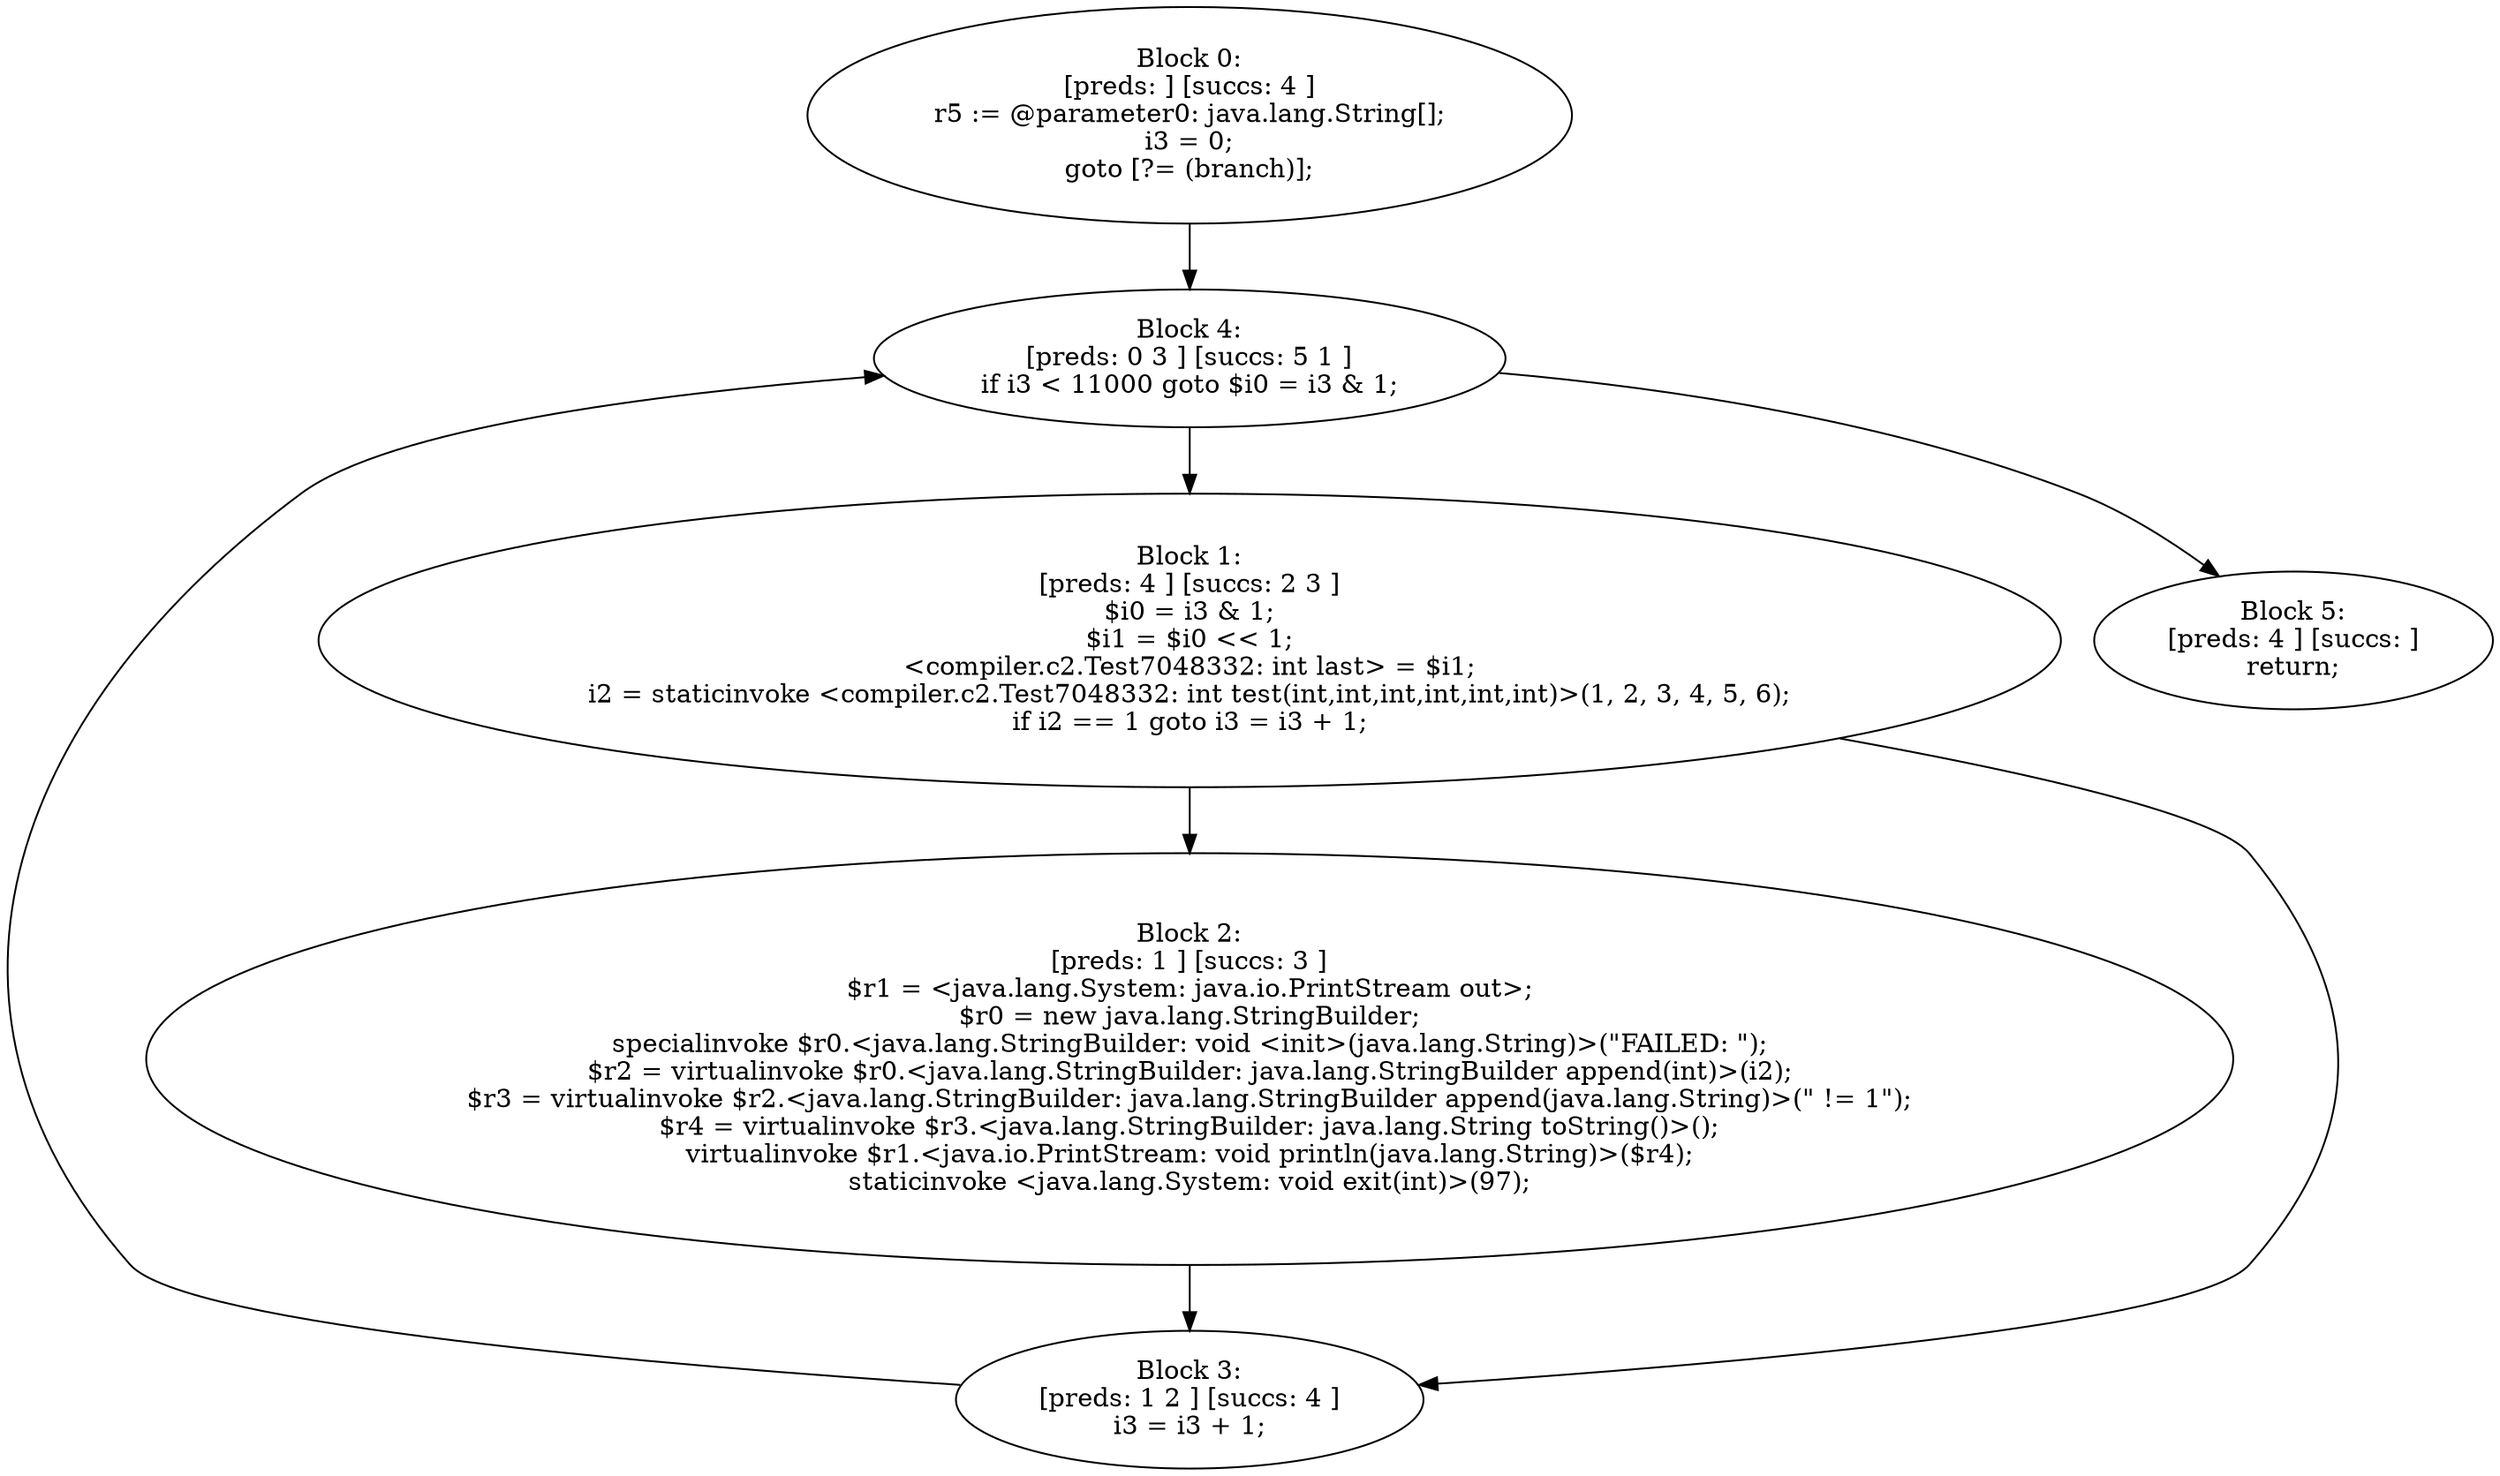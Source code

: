 digraph "unitGraph" {
    "Block 0:
[preds: ] [succs: 4 ]
r5 := @parameter0: java.lang.String[];
i3 = 0;
goto [?= (branch)];
"
    "Block 1:
[preds: 4 ] [succs: 2 3 ]
$i0 = i3 & 1;
$i1 = $i0 << 1;
<compiler.c2.Test7048332: int last> = $i1;
i2 = staticinvoke <compiler.c2.Test7048332: int test(int,int,int,int,int,int)>(1, 2, 3, 4, 5, 6);
if i2 == 1 goto i3 = i3 + 1;
"
    "Block 2:
[preds: 1 ] [succs: 3 ]
$r1 = <java.lang.System: java.io.PrintStream out>;
$r0 = new java.lang.StringBuilder;
specialinvoke $r0.<java.lang.StringBuilder: void <init>(java.lang.String)>(\"FAILED: \");
$r2 = virtualinvoke $r0.<java.lang.StringBuilder: java.lang.StringBuilder append(int)>(i2);
$r3 = virtualinvoke $r2.<java.lang.StringBuilder: java.lang.StringBuilder append(java.lang.String)>(\" != 1\");
$r4 = virtualinvoke $r3.<java.lang.StringBuilder: java.lang.String toString()>();
virtualinvoke $r1.<java.io.PrintStream: void println(java.lang.String)>($r4);
staticinvoke <java.lang.System: void exit(int)>(97);
"
    "Block 3:
[preds: 1 2 ] [succs: 4 ]
i3 = i3 + 1;
"
    "Block 4:
[preds: 0 3 ] [succs: 5 1 ]
if i3 < 11000 goto $i0 = i3 & 1;
"
    "Block 5:
[preds: 4 ] [succs: ]
return;
"
    "Block 0:
[preds: ] [succs: 4 ]
r5 := @parameter0: java.lang.String[];
i3 = 0;
goto [?= (branch)];
"->"Block 4:
[preds: 0 3 ] [succs: 5 1 ]
if i3 < 11000 goto $i0 = i3 & 1;
";
    "Block 1:
[preds: 4 ] [succs: 2 3 ]
$i0 = i3 & 1;
$i1 = $i0 << 1;
<compiler.c2.Test7048332: int last> = $i1;
i2 = staticinvoke <compiler.c2.Test7048332: int test(int,int,int,int,int,int)>(1, 2, 3, 4, 5, 6);
if i2 == 1 goto i3 = i3 + 1;
"->"Block 2:
[preds: 1 ] [succs: 3 ]
$r1 = <java.lang.System: java.io.PrintStream out>;
$r0 = new java.lang.StringBuilder;
specialinvoke $r0.<java.lang.StringBuilder: void <init>(java.lang.String)>(\"FAILED: \");
$r2 = virtualinvoke $r0.<java.lang.StringBuilder: java.lang.StringBuilder append(int)>(i2);
$r3 = virtualinvoke $r2.<java.lang.StringBuilder: java.lang.StringBuilder append(java.lang.String)>(\" != 1\");
$r4 = virtualinvoke $r3.<java.lang.StringBuilder: java.lang.String toString()>();
virtualinvoke $r1.<java.io.PrintStream: void println(java.lang.String)>($r4);
staticinvoke <java.lang.System: void exit(int)>(97);
";
    "Block 1:
[preds: 4 ] [succs: 2 3 ]
$i0 = i3 & 1;
$i1 = $i0 << 1;
<compiler.c2.Test7048332: int last> = $i1;
i2 = staticinvoke <compiler.c2.Test7048332: int test(int,int,int,int,int,int)>(1, 2, 3, 4, 5, 6);
if i2 == 1 goto i3 = i3 + 1;
"->"Block 3:
[preds: 1 2 ] [succs: 4 ]
i3 = i3 + 1;
";
    "Block 2:
[preds: 1 ] [succs: 3 ]
$r1 = <java.lang.System: java.io.PrintStream out>;
$r0 = new java.lang.StringBuilder;
specialinvoke $r0.<java.lang.StringBuilder: void <init>(java.lang.String)>(\"FAILED: \");
$r2 = virtualinvoke $r0.<java.lang.StringBuilder: java.lang.StringBuilder append(int)>(i2);
$r3 = virtualinvoke $r2.<java.lang.StringBuilder: java.lang.StringBuilder append(java.lang.String)>(\" != 1\");
$r4 = virtualinvoke $r3.<java.lang.StringBuilder: java.lang.String toString()>();
virtualinvoke $r1.<java.io.PrintStream: void println(java.lang.String)>($r4);
staticinvoke <java.lang.System: void exit(int)>(97);
"->"Block 3:
[preds: 1 2 ] [succs: 4 ]
i3 = i3 + 1;
";
    "Block 3:
[preds: 1 2 ] [succs: 4 ]
i3 = i3 + 1;
"->"Block 4:
[preds: 0 3 ] [succs: 5 1 ]
if i3 < 11000 goto $i0 = i3 & 1;
";
    "Block 4:
[preds: 0 3 ] [succs: 5 1 ]
if i3 < 11000 goto $i0 = i3 & 1;
"->"Block 5:
[preds: 4 ] [succs: ]
return;
";
    "Block 4:
[preds: 0 3 ] [succs: 5 1 ]
if i3 < 11000 goto $i0 = i3 & 1;
"->"Block 1:
[preds: 4 ] [succs: 2 3 ]
$i0 = i3 & 1;
$i1 = $i0 << 1;
<compiler.c2.Test7048332: int last> = $i1;
i2 = staticinvoke <compiler.c2.Test7048332: int test(int,int,int,int,int,int)>(1, 2, 3, 4, 5, 6);
if i2 == 1 goto i3 = i3 + 1;
";
}
